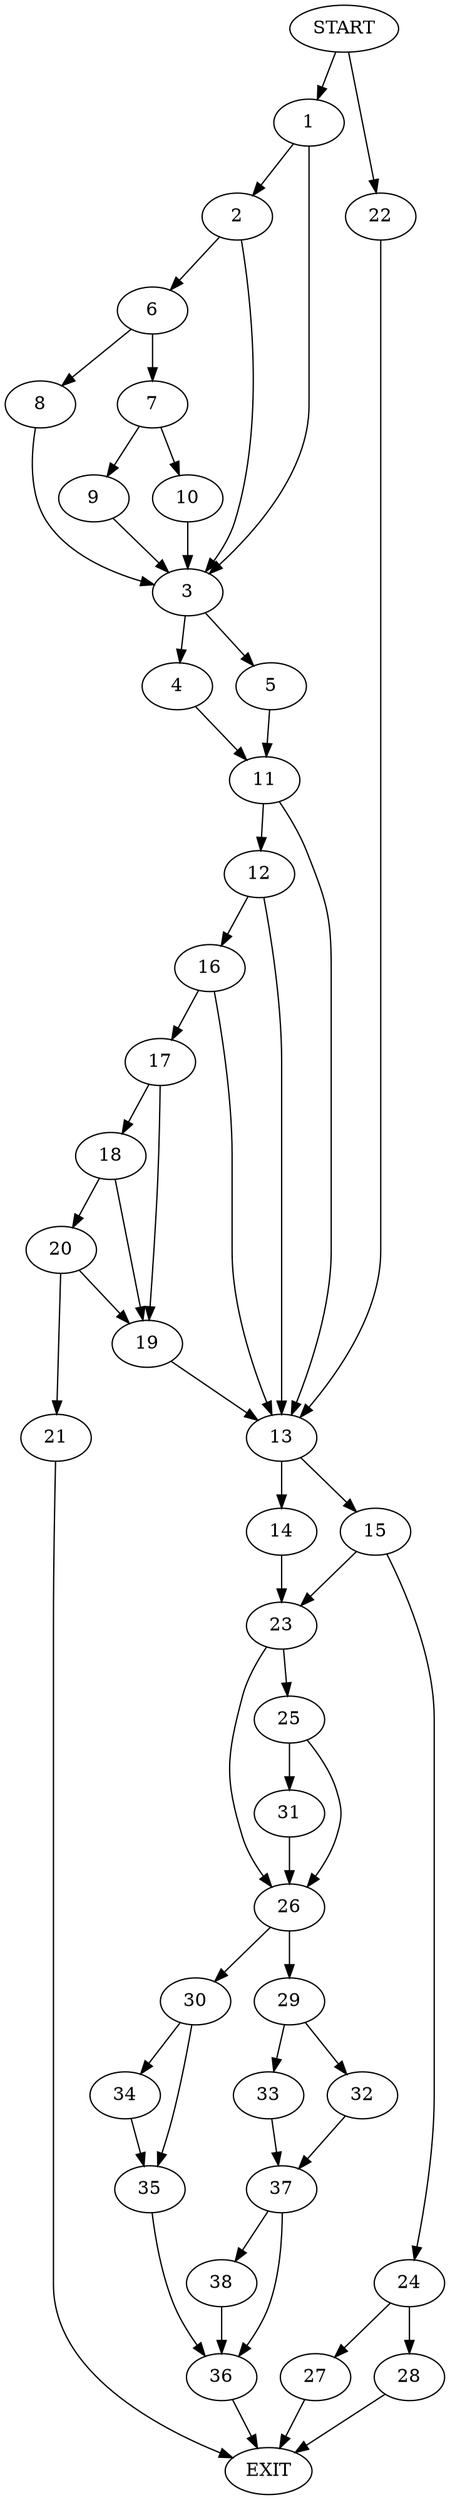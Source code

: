 digraph {
0 [label="START"]
39 [label="EXIT"]
0 -> 1
1 -> 2
1 -> 3
3 -> 4
3 -> 5
2 -> 6
2 -> 3
6 -> 7
6 -> 8
7 -> 9
7 -> 10
8 -> 3
10 -> 3
9 -> 3
4 -> 11
5 -> 11
11 -> 12
11 -> 13
13 -> 14
13 -> 15
12 -> 16
12 -> 13
16 -> 17
16 -> 13
17 -> 18
17 -> 19
18 -> 19
18 -> 20
19 -> 13
20 -> 21
20 -> 19
21 -> 39
0 -> 22
22 -> 13
15 -> 23
15 -> 24
14 -> 23
23 -> 25
23 -> 26
24 -> 27
24 -> 28
28 -> 39
27 -> 39
26 -> 29
26 -> 30
25 -> 31
25 -> 26
31 -> 26
29 -> 32
29 -> 33
30 -> 34
30 -> 35
34 -> 35
35 -> 36
36 -> 39
32 -> 37
33 -> 37
37 -> 38
37 -> 36
38 -> 36
}
